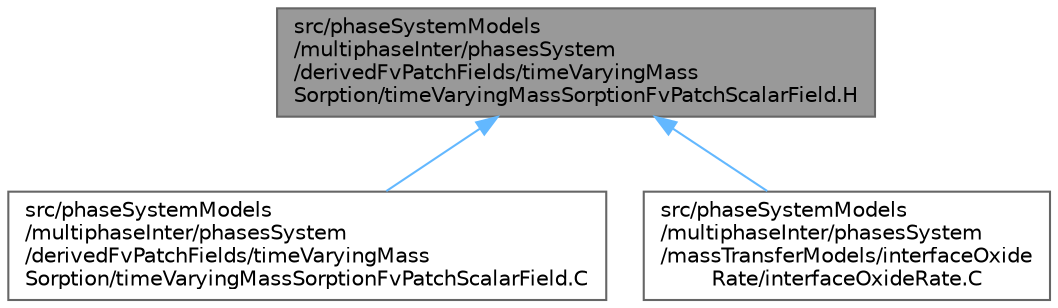digraph "src/phaseSystemModels/multiphaseInter/phasesSystem/derivedFvPatchFields/timeVaryingMassSorption/timeVaryingMassSorptionFvPatchScalarField.H"
{
 // LATEX_PDF_SIZE
  bgcolor="transparent";
  edge [fontname=Helvetica,fontsize=10,labelfontname=Helvetica,labelfontsize=10];
  node [fontname=Helvetica,fontsize=10,shape=box,height=0.2,width=0.4];
  Node1 [id="Node000001",label="src/phaseSystemModels\l/multiphaseInter/phasesSystem\l/derivedFvPatchFields/timeVaryingMass\lSorption/timeVaryingMassSorptionFvPatchScalarField.H",height=0.2,width=0.4,color="gray40", fillcolor="grey60", style="filled", fontcolor="black",tooltip=" "];
  Node1 -> Node2 [id="edge1_Node000001_Node000002",dir="back",color="steelblue1",style="solid",tooltip=" "];
  Node2 [id="Node000002",label="src/phaseSystemModels\l/multiphaseInter/phasesSystem\l/derivedFvPatchFields/timeVaryingMass\lSorption/timeVaryingMassSorptionFvPatchScalarField.C",height=0.2,width=0.4,color="grey40", fillcolor="white", style="filled",URL="$timeVaryingMassSorptionFvPatchScalarField_8C.html",tooltip=" "];
  Node1 -> Node3 [id="edge2_Node000001_Node000003",dir="back",color="steelblue1",style="solid",tooltip=" "];
  Node3 [id="Node000003",label="src/phaseSystemModels\l/multiphaseInter/phasesSystem\l/massTransferModels/interfaceOxide\lRate/interfaceOxideRate.C",height=0.2,width=0.4,color="grey40", fillcolor="white", style="filled",URL="$interfaceOxideRate_8C.html",tooltip=" "];
}
